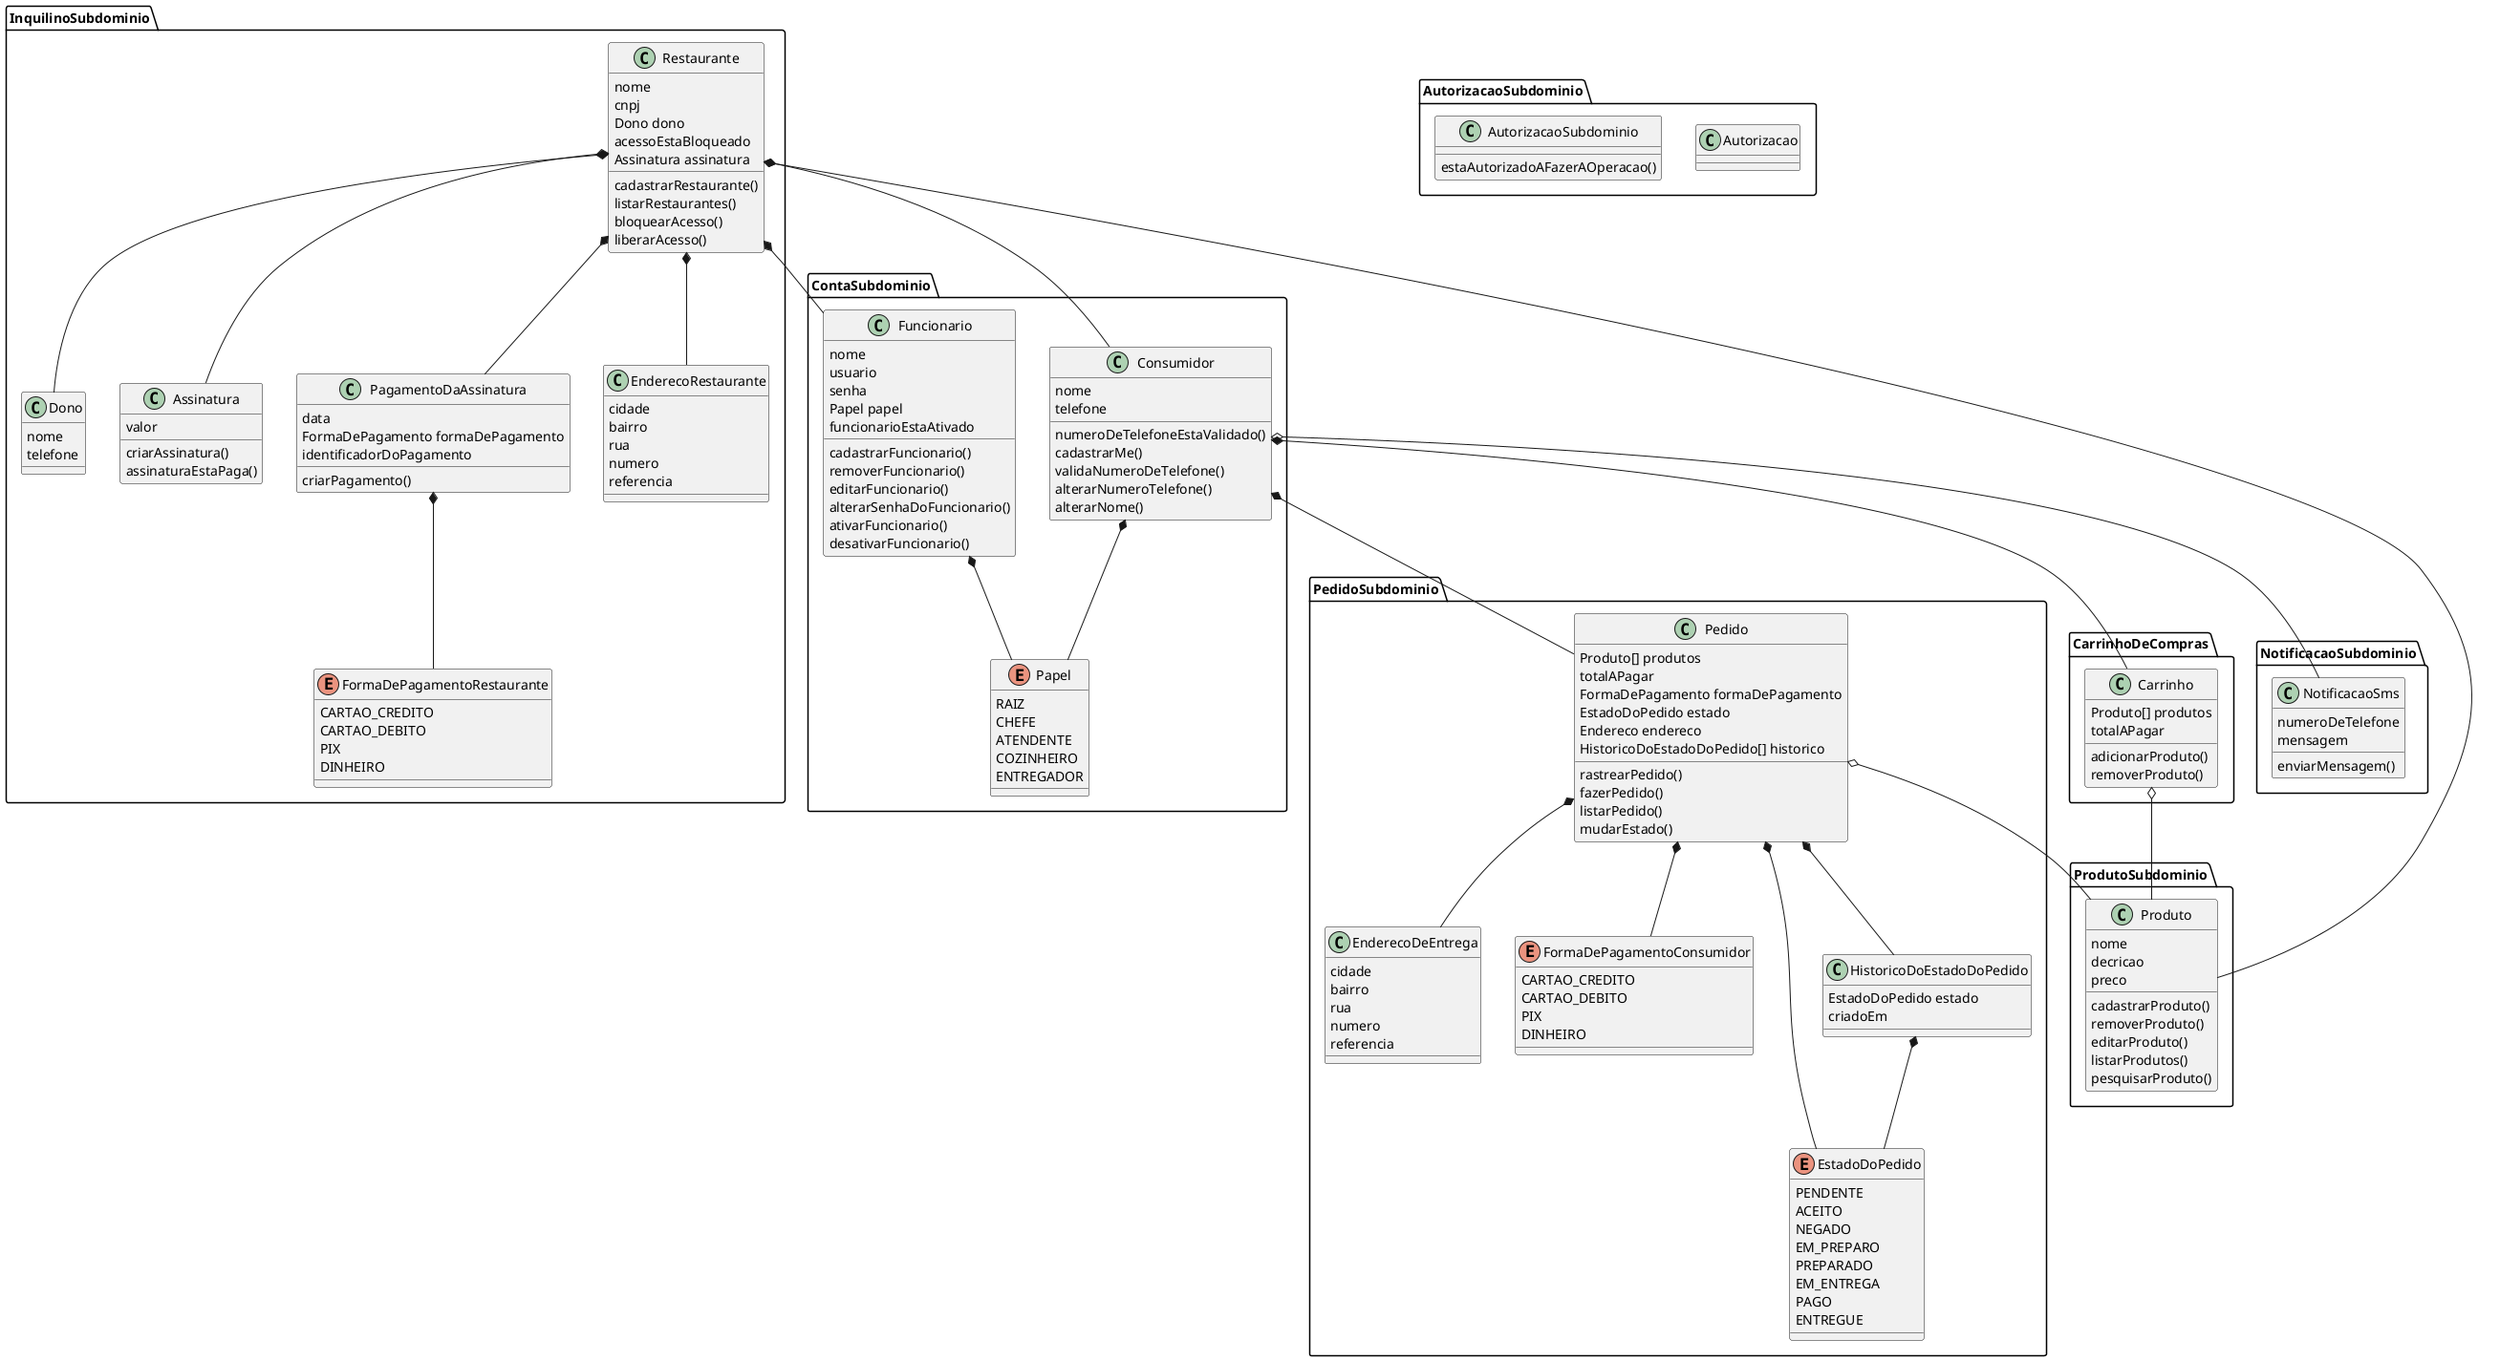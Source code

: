 @startuml
' Definições
package "InquilinoSubdominio" {
    class Restaurante
    Restaurante : nome
    Restaurante : cnpj
    Restaurante : Dono dono
    Restaurante : acessoEstaBloqueado
    Restaurante : Assinatura assinatura
    Restaurante : cadastrarRestaurante()
    Restaurante : listarRestaurantes()
    Restaurante : bloquearAcesso()
    Restaurante : liberarAcesso()

    class Dono
    Dono : nome
    Dono : telefone

    class Assinatura
    Assinatura : valor
    Assinatura : criarAssinatura()
    Assinatura : assinaturaEstaPaga()

    class PagamentoDaAssinatura
    PagamentoDaAssinatura : data
    PagamentoDaAssinatura : FormaDePagamento formaDePagamento
    PagamentoDaAssinatura : identificadorDoPagamento
    PagamentoDaAssinatura : criarPagamento()

    class EnderecoRestaurante
    EnderecoRestaurante : cidade
    EnderecoRestaurante : bairro
    EnderecoRestaurante : rua
    EnderecoRestaurante : numero
    EnderecoRestaurante : referencia

    enum FormaDePagamentoRestaurante
    FormaDePagamentoRestaurante : CARTAO_CREDITO
    FormaDePagamentoRestaurante : CARTAO_DEBITO
    FormaDePagamentoRestaurante : PIX
    FormaDePagamentoRestaurante : DINHEIRO
}

package "ContaSubdominio" {
    class Funcionario
    Funcionario : nome
    Funcionario : usuario
    Funcionario : senha
    Funcionario : Papel papel
    Funcionario : funcionarioEstaAtivado
    Funcionario : cadastrarFuncionario()
    Funcionario : removerFuncionario()
    Funcionario : editarFuncionario()
    Funcionario : alterarSenhaDoFuncionario()
    Funcionario : ativarFuncionario()
    Funcionario : desativarFuncionario()

    class Consumidor
    Consumidor : nome
    Consumidor : telefone
    Consumidor : numeroDeTelefoneEstaValidado()
    Consumidor : cadastrarMe()
    Consumidor : validaNumeroDeTelefone()
    Consumidor : alterarNumeroTelefone()
    Consumidor : alterarNome()

    enum Papel
    Papel : RAIZ
    Papel : CHEFE
    Papel : ATENDENTE
    Papel : COZINHEIRO
    Papel : ENTREGADOR    
}

package "ProdutoSubdominio" {
    class Produto
    Produto : nome
    Produto : decricao
    Produto : preco
    Produto : cadastrarProduto()
    Produto : removerProduto()
    Produto : editarProduto()
    Produto : listarProdutos()
    Produto : pesquisarProduto()
}

package "CarrinhoDeCompras" {
    class Carrinho
    Carrinho : Produto[] produtos
    Carrinho : totalAPagar
    Carrinho : adicionarProduto()
    Carrinho : removerProduto()
}

package "PedidoSubdominio" {
    class EnderecoDeEntrega
    EnderecoDeEntrega : cidade
    EnderecoDeEntrega : bairro
    EnderecoDeEntrega : rua
    EnderecoDeEntrega : numero
    EnderecoDeEntrega : referencia

    class Pedido
    Pedido : Produto[] produtos
    Pedido : totalAPagar
    Pedido : FormaDePagamento formaDePagamento
    Pedido : EstadoDoPedido estado
    Pedido : Endereco endereco
    Pedido : HistoricoDoEstadoDoPedido[] historico
    Pedido : rastrearPedido()
    Pedido : fazerPedido()
    Pedido : listarPedido()
    Pedido : mudarEstado()
    
    enum FormaDePagamentoConsumidor
    FormaDePagamentoConsumidor : CARTAO_CREDITO
    FormaDePagamentoConsumidor : CARTAO_DEBITO
    FormaDePagamentoConsumidor : PIX
    FormaDePagamentoConsumidor : DINHEIRO

    enum EstadoDoPedido
    EstadoDoPedido : PENDENTE
    EstadoDoPedido : ACEITO
    EstadoDoPedido : NEGADO
    EstadoDoPedido : EM_PREPARO
    EstadoDoPedido : PREPARADO
    EstadoDoPedido : EM_ENTREGA
    EstadoDoPedido : PAGO
    EstadoDoPedido : ENTREGUE

    class HistoricoDoEstadoDoPedido
    HistoricoDoEstadoDoPedido : EstadoDoPedido estado
    HistoricoDoEstadoDoPedido : criadoEm

}

package "NotificacaoSubdominio" {
    class NotificacaoSms
    NotificacaoSms : numeroDeTelefone
    NotificacaoSms : mensagem
    NotificacaoSms : enviarMensagem()
}

package "AutorizacaoSubdominio" {
    class Autorizacao
    AutorizacaoSubdominio : estaAutorizadoAFazerAOperacao()
}

' Relação
Restaurante *-- EnderecoRestaurante
Restaurante *-- Assinatura
Restaurante *-- Dono
Restaurante *-- Produto
Restaurante *-- PagamentoDaAssinatura
Restaurante *-- Funcionario
Restaurante *-- Consumidor
Funcionario *-- Papel
Consumidor *-- Pedido
Consumidor *-- Carrinho
Consumidor *-- Papel
Pedido *-- FormaDePagamentoConsumidor
Pedido o-- Produto
Pedido *-- HistoricoDoEstadoDoPedido
Pedido *-- EstadoDoPedido
Pedido *-- EnderecoDeEntrega
PagamentoDaAssinatura *-- FormaDePagamentoRestaurante
HistoricoDoEstadoDoPedido *-- EstadoDoPedido
Carrinho o-- Produto
Consumidor o-- NotificacaoSms
@enduml
